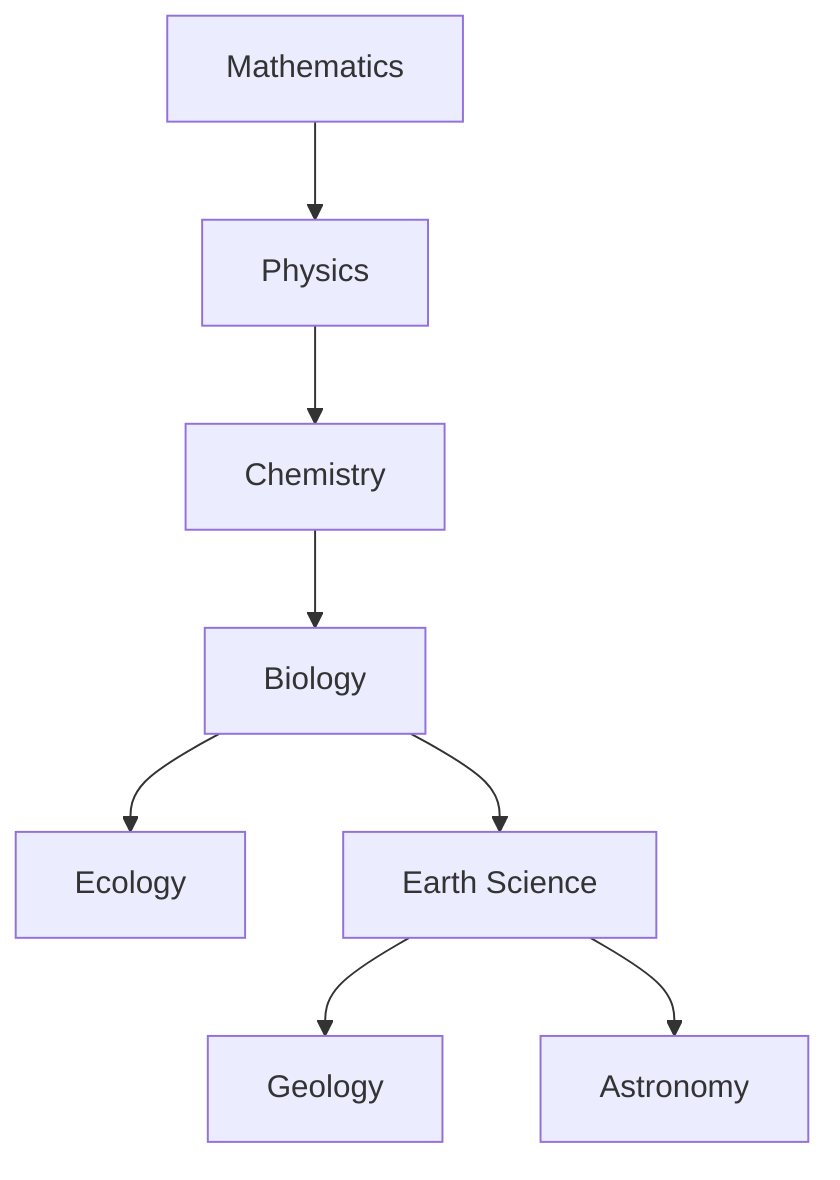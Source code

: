 flowchart TD
  %% Core disciplines
  MATH[Mathematics]
  PHYS[Physics]
  CHEM[Chemistry]
  BIO[Biology]

  MATH --> PHYS
  PHYS --> CHEM
  CHEM --> BIO

  %% First branches
  BIO --> ECO[Ecology]
  BIO --> EARTH[Earth Science]

  %% Sub-branches
  EARTH --> GEO[Geology]
  EARTH --> ASTR[Astronomy]

  %% (Add “Astrophysics,” “Materials Science,” “Genetics,” etc. below as you go.)
